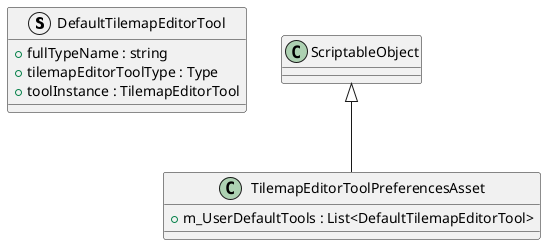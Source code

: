 @startuml
struct DefaultTilemapEditorTool {
    + fullTypeName : string
    + tilemapEditorToolType : Type
    + toolInstance : TilemapEditorTool
}
class TilemapEditorToolPreferencesAsset {
    + m_UserDefaultTools : List<DefaultTilemapEditorTool>
}
ScriptableObject <|-- TilemapEditorToolPreferencesAsset
@enduml
